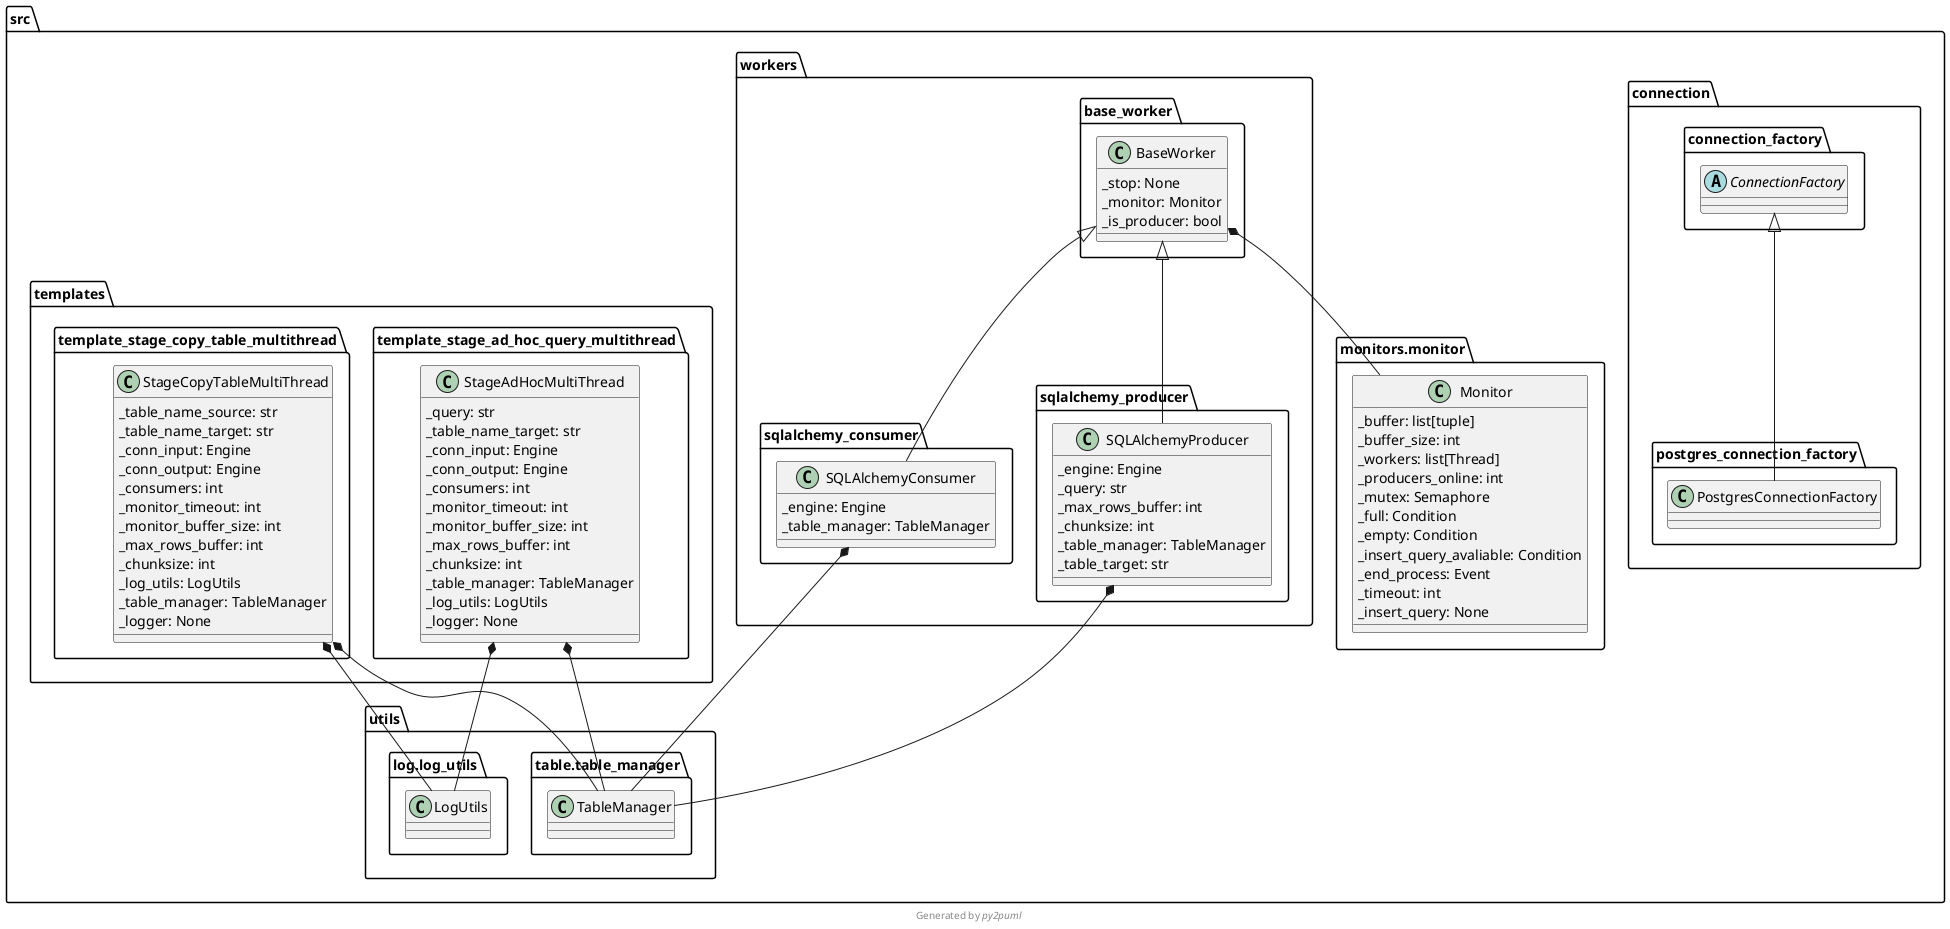 @startuml src
!pragma useIntermediatePackages false

abstract class src.connection.connection_factory.ConnectionFactory {
}
class src.connection.postgres_connection_factory.PostgresConnectionFactory {
}
class src.monitors.monitor.Monitor {
  _buffer: list[tuple]
  _buffer_size: int
  _workers: list[Thread]
  _producers_online: int
  _mutex: Semaphore
  _full: Condition
  _empty: Condition
  _insert_query_avaliable: Condition
  _end_process: Event
  _timeout: int
  _insert_query: None
}
class src.utils.log.log_utils.LogUtils {
}
class src.workers.sqlalchemy_consumer.SQLAlchemyConsumer {
  _engine: Engine
  _table_manager: TableManager
}
class src.workers.sqlalchemy_producer.SQLAlchemyProducer {
  _engine: Engine
  _query: str
  _max_rows_buffer: int
  _chunksize: int
  _table_manager: TableManager
  _table_target: str
}
class src.templates.template_stage_ad_hoc_query_multithread.StageAdHocMultiThread {
  _query: str
  _table_name_target: str
  _conn_input: Engine
  _conn_output: Engine
  _consumers: int
  _monitor_timeout: int
  _monitor_buffer_size: int
  _max_rows_buffer: int
  _chunksize: int
  _table_manager: TableManager
  _log_utils: LogUtils
  _logger: None
}
class src.utils.table.table_manager.TableManager {
}
class src.templates.template_stage_copy_table_multithread.StageCopyTableMultiThread {
  _table_name_source: str
  _table_name_target: str
  _conn_input: Engine
  _conn_output: Engine
  _consumers: int
  _monitor_timeout: int
  _monitor_buffer_size: int
  _max_rows_buffer: int
  _chunksize: int
  _log_utils: LogUtils
  _table_manager: TableManager
  _logger: None
}
class src.workers.base_worker.BaseWorker {
  _stop: None
  _monitor: Monitor
  _is_producer: bool
}
src.connection.connection_factory.ConnectionFactory <|-- src.connection.postgres_connection_factory.PostgresConnectionFactory
src.workers.sqlalchemy_consumer.SQLAlchemyConsumer *-- src.utils.table.table_manager.TableManager
src.workers.base_worker.BaseWorker <|-- src.workers.sqlalchemy_consumer.SQLAlchemyConsumer
src.workers.sqlalchemy_producer.SQLAlchemyProducer *-- src.utils.table.table_manager.TableManager
src.workers.base_worker.BaseWorker <|-- src.workers.sqlalchemy_producer.SQLAlchemyProducer
src.templates.template_stage_ad_hoc_query_multithread.StageAdHocMultiThread *-- src.utils.table.table_manager.TableManager
src.templates.template_stage_ad_hoc_query_multithread.StageAdHocMultiThread *-- src.utils.log.log_utils.LogUtils
src.templates.template_stage_copy_table_multithread.StageCopyTableMultiThread *-- src.utils.log.log_utils.LogUtils
src.templates.template_stage_copy_table_multithread.StageCopyTableMultiThread *-- src.utils.table.table_manager.TableManager
src.workers.base_worker.BaseWorker *-- src.monitors.monitor.Monitor
footer Generated by //py2puml//
@enduml

